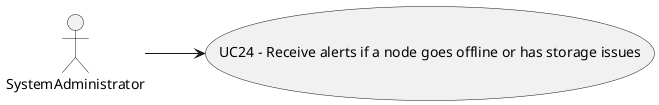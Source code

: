 @startuml

left to right direction
actor SystemAdministrator

usecase UC24 as "UC24 - Receive alerts if a node goes offline or has storage issues"
SystemAdministrator --> UC24

@enduml